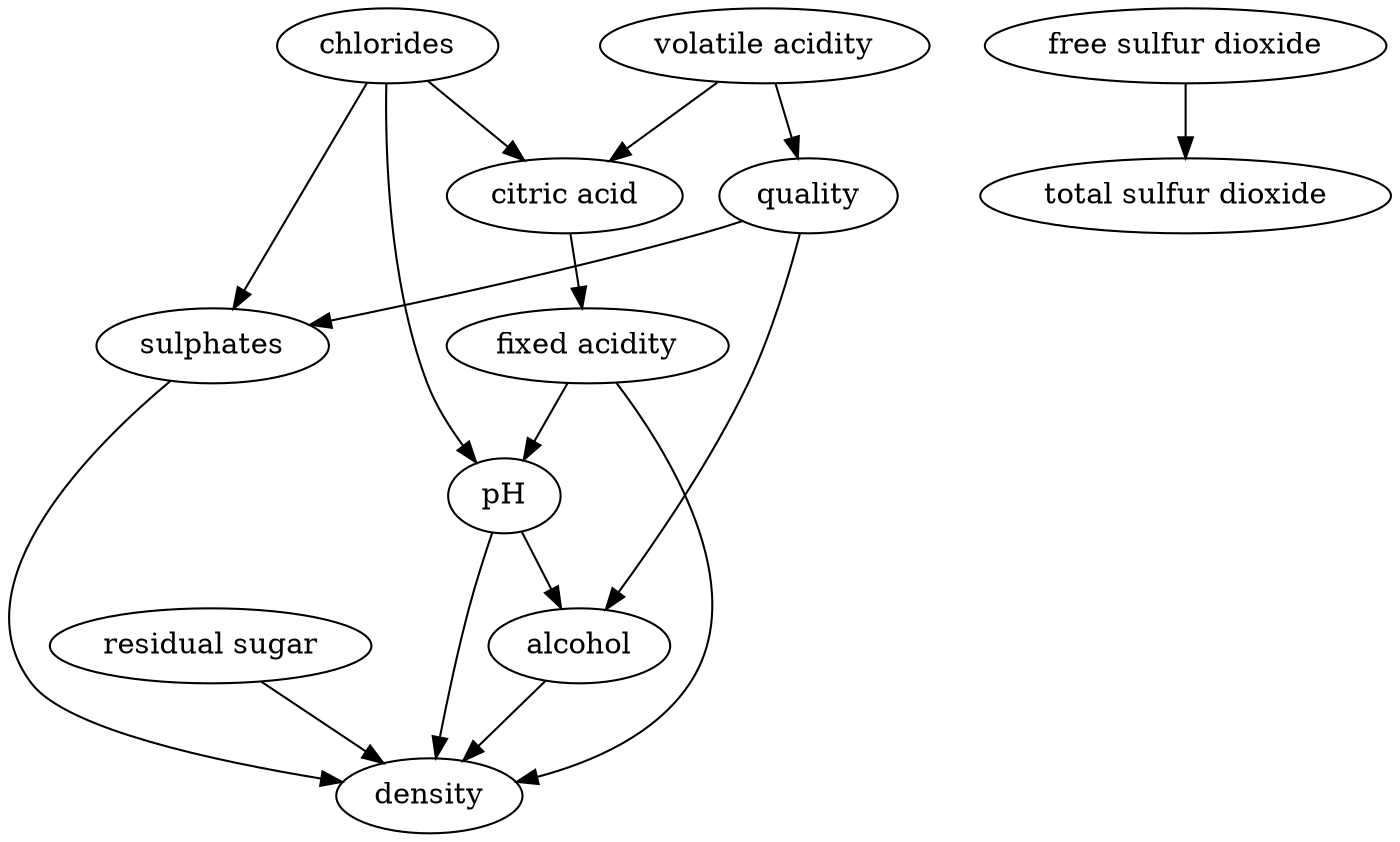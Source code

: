 strict digraph {
	0 [label="fixed acidity"]
	1 [label="volatile acidity"]
	2 [label="citric acid"]
	3 [label="residual sugar"]
	4 [label="chlorides"]
	5 [label="free sulfur dioxide"]
	6 [label="total sulfur dioxide"]
	7 [label="density"]
	8 [label="pH"]
	9 [label="sulphates"]
	10 [label="alcohol"]
	11 [label="quality"]
	0 -> 7
	0 -> 8
	1 -> 2
	1 -> 11
	2 -> 0
	3 -> 7
	4 -> 2
	4 -> 8
	4 -> 9
	5 -> 6
	8 -> 7
	8 -> 10
	9 -> 7
	10 -> 7
	11 -> 9
	11 -> 10
}